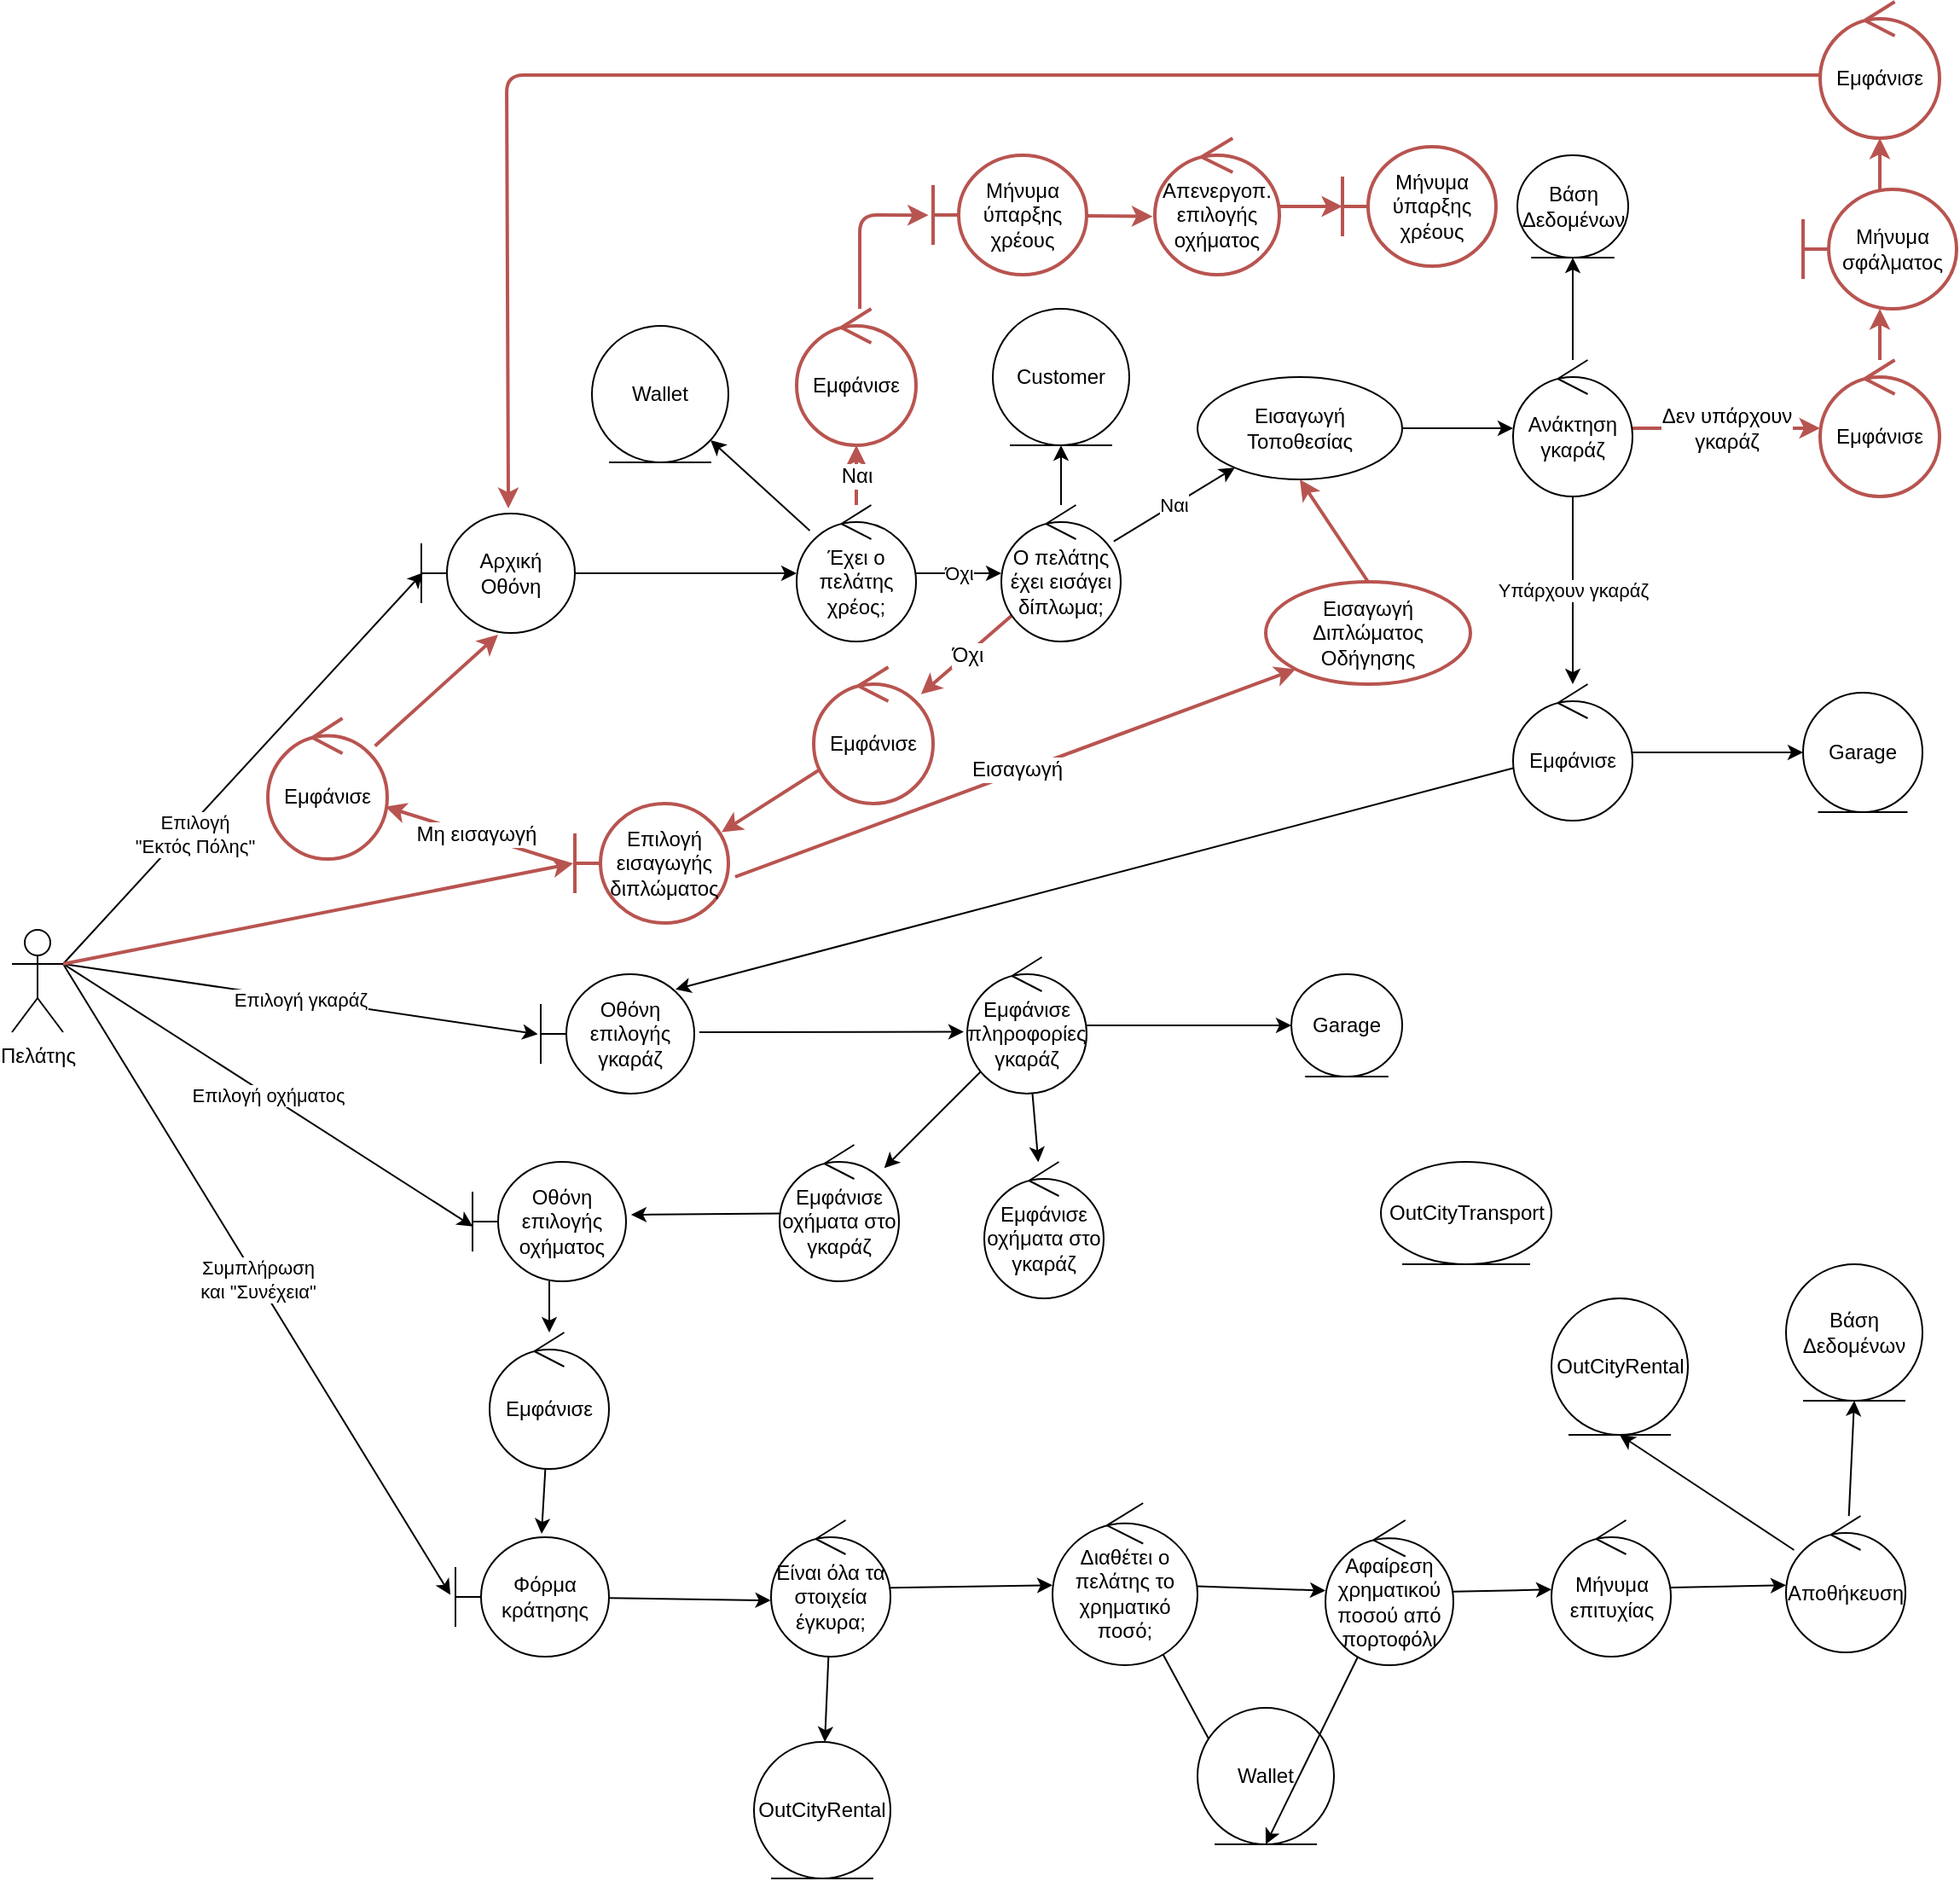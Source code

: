 <mxfile>
    <diagram id="-z3Yh579_QSOd7VFaLvF" name="Page-1">
        <mxGraphModel dx="2400" dy="714" grid="1" gridSize="10" guides="1" tooltips="1" connect="1" arrows="1" fold="1" page="1" pageScale="1" pageWidth="850" pageHeight="1100" math="0" shadow="0">
            <root>
                <mxCell id="0"/>
                <mxCell id="1" parent="0"/>
                <mxCell id="128" value="Επιλογή&lt;br&gt;&quot;Εκτός Πόλης&quot;" style="edgeStyle=none;html=1;exitX=1;exitY=0.333;exitDx=0;exitDy=0;exitPerimeter=0;entryX=0.011;entryY=0.494;entryDx=0;entryDy=0;entryPerimeter=0;" parent="1" source="2" target="126" edge="1">
                    <mxGeometry x="-0.307" y="-5" relative="1" as="geometry">
                        <Array as="points"/>
                        <mxPoint as="offset"/>
                    </mxGeometry>
                </mxCell>
                <mxCell id="148" value="Επιλογή γκαράζ" style="edgeStyle=none;html=1;exitX=1;exitY=0.333;exitDx=0;exitDy=0;exitPerimeter=0;entryX=-0.019;entryY=0.502;entryDx=0;entryDy=0;entryPerimeter=0;" parent="1" source="2" target="146" edge="1">
                    <mxGeometry relative="1" as="geometry">
                        <Array as="points"/>
                    </mxGeometry>
                </mxCell>
                <mxCell id="160" value="Επιλογή οχήματος" style="edgeStyle=none;html=1;exitX=1;exitY=0.333;exitDx=0;exitDy=0;exitPerimeter=0;entryX=0.002;entryY=0.541;entryDx=0;entryDy=0;entryPerimeter=0;" parent="1" source="2" target="157" edge="1">
                    <mxGeometry relative="1" as="geometry"/>
                </mxCell>
                <mxCell id="165" value="Συμπλήρωση&lt;br&gt;και &quot;Συνέχεια&quot;" style="edgeStyle=none;html=1;exitX=1;exitY=0.333;exitDx=0;exitDy=0;exitPerimeter=0;entryX=-0.033;entryY=0.482;entryDx=0;entryDy=0;entryPerimeter=0;" parent="1" source="2" target="163" edge="1">
                    <mxGeometry relative="1" as="geometry"/>
                </mxCell>
                <mxCell id="198" style="edgeStyle=none;html=1;exitX=1;exitY=0.333;exitDx=0;exitDy=0;exitPerimeter=0;entryX=-0.011;entryY=0.5;entryDx=0;entryDy=0;entryPerimeter=0;fontSize=12;fillColor=default;strokeColor=#b85450;strokeWidth=2;" edge="1" parent="1" source="2" target="196">
                    <mxGeometry relative="1" as="geometry">
                        <Array as="points"/>
                    </mxGeometry>
                </mxCell>
                <mxCell id="2" value="Πελάτης" style="shape=umlActor;verticalLabelPosition=bottom;verticalAlign=top;html=1;" parent="1" vertex="1">
                    <mxGeometry x="-20" y="644" width="30" height="60" as="geometry"/>
                </mxCell>
                <mxCell id="131" value="" style="edgeStyle=none;html=1;" parent="1" source="126" target="129" edge="1">
                    <mxGeometry relative="1" as="geometry"/>
                </mxCell>
                <mxCell id="126" value="Αρχική Οθόνη" style="shape=umlBoundary;whiteSpace=wrap;html=1;" parent="1" vertex="1">
                    <mxGeometry x="220" y="400" width="90" height="70" as="geometry"/>
                </mxCell>
                <mxCell id="133" value="Όχι" style="edgeStyle=none;html=1;" parent="1" source="129" target="132" edge="1">
                    <mxGeometry relative="1" as="geometry"/>
                </mxCell>
                <mxCell id="135" value="" style="edgeStyle=none;html=1;" parent="1" source="129" target="134" edge="1">
                    <mxGeometry relative="1" as="geometry"/>
                </mxCell>
                <mxCell id="186" value="Ναι" style="edgeStyle=none;html=1;fontSize=12;fillColor=default;strokeColor=#b85450;strokeWidth=2;" parent="1" source="129" target="185" edge="1">
                    <mxGeometry relative="1" as="geometry"/>
                </mxCell>
                <mxCell id="129" value="Έχει ο πελάτης χρέος;" style="ellipse;shape=umlControl;whiteSpace=wrap;html=1;" parent="1" vertex="1">
                    <mxGeometry x="440" y="395" width="70" height="80" as="geometry"/>
                </mxCell>
                <mxCell id="137" value="" style="edgeStyle=none;html=1;" parent="1" source="132" target="136" edge="1">
                    <mxGeometry relative="1" as="geometry"/>
                </mxCell>
                <mxCell id="139" value="Ναι" style="edgeStyle=none;html=1;" parent="1" source="132" target="138" edge="1">
                    <mxGeometry relative="1" as="geometry"/>
                </mxCell>
                <mxCell id="195" value="Όχι" style="edgeStyle=none;html=1;fontSize=12;fillColor=default;strokeColor=#b85450;strokeWidth=2;" edge="1" parent="1" source="132" target="194">
                    <mxGeometry relative="1" as="geometry"/>
                </mxCell>
                <mxCell id="132" value="Ο πελάτης έχει εισάγει δίπλωμα;" style="ellipse;shape=umlControl;whiteSpace=wrap;html=1;" parent="1" vertex="1">
                    <mxGeometry x="560" y="395" width="70" height="80" as="geometry"/>
                </mxCell>
                <mxCell id="134" value="Wallet" style="ellipse;shape=umlEntity;whiteSpace=wrap;html=1;" parent="1" vertex="1">
                    <mxGeometry x="320" y="290" width="80" height="80" as="geometry"/>
                </mxCell>
                <mxCell id="136" value="Customer" style="ellipse;shape=umlEntity;whiteSpace=wrap;html=1;" parent="1" vertex="1">
                    <mxGeometry x="555" y="280" width="80" height="80" as="geometry"/>
                </mxCell>
                <mxCell id="143" value="" style="edgeStyle=none;html=1;" parent="1" source="138" target="140" edge="1">
                    <mxGeometry relative="1" as="geometry"/>
                </mxCell>
                <mxCell id="138" value="Εισαγωγή Τοποθεσίας" style="ellipse;whiteSpace=wrap;html=1;" parent="1" vertex="1">
                    <mxGeometry x="675" y="320" width="120" height="60" as="geometry"/>
                </mxCell>
                <mxCell id="142" value="" style="edgeStyle=none;html=1;" parent="1" source="140" target="141" edge="1">
                    <mxGeometry relative="1" as="geometry"/>
                </mxCell>
                <mxCell id="145" value="Υπάρχουν γκαράζ" style="edgeStyle=none;html=1;" parent="1" source="140" target="144" edge="1">
                    <mxGeometry relative="1" as="geometry"/>
                </mxCell>
                <mxCell id="210" value="Δεν υπάρχουν&lt;br&gt;γκαράζ" style="edgeStyle=none;html=1;fontSize=12;fillColor=default;strokeColor=#b85450;strokeWidth=2;" edge="1" parent="1" source="140" target="209">
                    <mxGeometry relative="1" as="geometry"/>
                </mxCell>
                <mxCell id="140" value="Ανάκτηση γκαράζ" style="ellipse;shape=umlControl;whiteSpace=wrap;html=1;" parent="1" vertex="1">
                    <mxGeometry x="860" y="310" width="70" height="80" as="geometry"/>
                </mxCell>
                <mxCell id="141" value="Βάση Δεδομένων" style="ellipse;shape=umlEntity;whiteSpace=wrap;html=1;" parent="1" vertex="1">
                    <mxGeometry x="862.5" y="190" width="65" height="60" as="geometry"/>
                </mxCell>
                <mxCell id="147" style="edgeStyle=none;html=1;entryX=0.878;entryY=0.127;entryDx=0;entryDy=0;entryPerimeter=0;" parent="1" source="144" target="146" edge="1">
                    <mxGeometry relative="1" as="geometry">
                        <Array as="points"/>
                    </mxGeometry>
                </mxCell>
                <mxCell id="219" value="" style="edgeStyle=none;html=1;" edge="1" parent="1" source="144" target="218">
                    <mxGeometry relative="1" as="geometry"/>
                </mxCell>
                <mxCell id="144" value="Εμφάνισε" style="ellipse;shape=umlControl;whiteSpace=wrap;html=1;" parent="1" vertex="1">
                    <mxGeometry x="860" y="500" width="70" height="80" as="geometry"/>
                </mxCell>
                <mxCell id="150" style="edgeStyle=none;html=1;entryX=-0.029;entryY=0.547;entryDx=0;entryDy=0;entryPerimeter=0;exitX=1.033;exitY=0.486;exitDx=0;exitDy=0;exitPerimeter=0;" parent="1" source="146" target="149" edge="1">
                    <mxGeometry relative="1" as="geometry"/>
                </mxCell>
                <mxCell id="146" value="Οθόνη επιλογής γκαράζ" style="shape=umlBoundary;whiteSpace=wrap;html=1;" parent="1" vertex="1">
                    <mxGeometry x="290" y="670" width="90" height="70" as="geometry"/>
                </mxCell>
                <mxCell id="152" value="" style="edgeStyle=none;html=1;" parent="1" source="149" target="151" edge="1">
                    <mxGeometry relative="1" as="geometry"/>
                </mxCell>
                <mxCell id="154" value="" style="edgeStyle=none;html=1;" parent="1" source="149" target="153" edge="1">
                    <mxGeometry relative="1" as="geometry"/>
                </mxCell>
                <mxCell id="223" value="" style="edgeStyle=none;html=1;" edge="1" parent="1" source="149" target="222">
                    <mxGeometry relative="1" as="geometry"/>
                </mxCell>
                <mxCell id="149" value="Εμφάνισε πληροφορίες&lt;br&gt;γκαράζ" style="ellipse;shape=umlControl;whiteSpace=wrap;html=1;" parent="1" vertex="1">
                    <mxGeometry x="540" y="660" width="70" height="80" as="geometry"/>
                </mxCell>
                <mxCell id="151" value="Garage" style="ellipse;shape=umlEntity;whiteSpace=wrap;html=1;" parent="1" vertex="1">
                    <mxGeometry x="730" y="670" width="65" height="60" as="geometry"/>
                </mxCell>
                <mxCell id="159" style="edgeStyle=none;html=1;entryX=1.033;entryY=0.443;entryDx=0;entryDy=0;entryPerimeter=0;" parent="1" source="153" target="157" edge="1">
                    <mxGeometry relative="1" as="geometry"/>
                </mxCell>
                <mxCell id="153" value="Εμφάνισε οχήματα στο γκαράζ" style="ellipse;shape=umlControl;whiteSpace=wrap;html=1;" parent="1" vertex="1">
                    <mxGeometry x="430" y="770" width="70" height="80" as="geometry"/>
                </mxCell>
                <mxCell id="155" value="OutCityTransport" style="ellipse;shape=umlEntity;whiteSpace=wrap;html=1;" parent="1" vertex="1">
                    <mxGeometry x="782.5" y="780" width="100" height="60" as="geometry"/>
                </mxCell>
                <mxCell id="162" value="" style="edgeStyle=none;html=1;" parent="1" source="157" target="161" edge="1">
                    <mxGeometry relative="1" as="geometry"/>
                </mxCell>
                <mxCell id="157" value="Οθόνη επιλογής οχήματος" style="shape=umlBoundary;whiteSpace=wrap;html=1;" parent="1" vertex="1">
                    <mxGeometry x="250" y="780" width="90" height="70" as="geometry"/>
                </mxCell>
                <mxCell id="164" style="edgeStyle=none;html=1;entryX=0.561;entryY=-0.028;entryDx=0;entryDy=0;entryPerimeter=0;" parent="1" source="161" target="163" edge="1">
                    <mxGeometry relative="1" as="geometry"/>
                </mxCell>
                <mxCell id="161" value="Εμφάνισε" style="ellipse;shape=umlControl;whiteSpace=wrap;html=1;" parent="1" vertex="1">
                    <mxGeometry x="260" y="880" width="70" height="80" as="geometry"/>
                </mxCell>
                <mxCell id="167" style="edgeStyle=none;html=1;entryX=-0.003;entryY=0.588;entryDx=0;entryDy=0;entryPerimeter=0;" parent="1" source="163" target="166" edge="1">
                    <mxGeometry relative="1" as="geometry"/>
                </mxCell>
                <mxCell id="163" value="Φόρμα κράτησης" style="shape=umlBoundary;whiteSpace=wrap;html=1;" parent="1" vertex="1">
                    <mxGeometry x="240" y="1000" width="90" height="70" as="geometry"/>
                </mxCell>
                <mxCell id="169" value="" style="edgeStyle=none;html=1;" parent="1" source="166" target="168" edge="1">
                    <mxGeometry relative="1" as="geometry"/>
                </mxCell>
                <mxCell id="171" value="" style="edgeStyle=none;html=1;" parent="1" source="166" target="170" edge="1">
                    <mxGeometry relative="1" as="geometry"/>
                </mxCell>
                <mxCell id="166" value="Είναι όλα τα στοιχεία έγκυρα;" style="ellipse;shape=umlControl;whiteSpace=wrap;html=1;" parent="1" vertex="1">
                    <mxGeometry x="425" y="990" width="70" height="80" as="geometry"/>
                </mxCell>
                <mxCell id="173" value="" style="edgeStyle=none;html=1;entryX=0.5;entryY=1;entryDx=0;entryDy=0;" parent="1" source="168" target="172" edge="1">
                    <mxGeometry relative="1" as="geometry"/>
                </mxCell>
                <mxCell id="175" value="" style="edgeStyle=none;html=1;" parent="1" source="168" target="174" edge="1">
                    <mxGeometry relative="1" as="geometry"/>
                </mxCell>
                <mxCell id="168" value="Διαθέτει ο πελάτης το χρηματικό ποσό;" style="ellipse;shape=umlControl;whiteSpace=wrap;html=1;" parent="1" vertex="1">
                    <mxGeometry x="590" y="980" width="85" height="95" as="geometry"/>
                </mxCell>
                <mxCell id="170" value="OutCityRental" style="ellipse;shape=umlEntity;whiteSpace=wrap;html=1;" parent="1" vertex="1">
                    <mxGeometry x="415" y="1120" width="80" height="80" as="geometry"/>
                </mxCell>
                <mxCell id="172" value="Wallet" style="ellipse;shape=umlEntity;whiteSpace=wrap;html=1;" parent="1" vertex="1">
                    <mxGeometry x="675" y="1100" width="80" height="80" as="geometry"/>
                </mxCell>
                <mxCell id="178" value="" style="edgeStyle=none;html=1;" parent="1" source="174" target="177" edge="1">
                    <mxGeometry relative="1" as="geometry"/>
                </mxCell>
                <mxCell id="199" style="edgeStyle=none;html=1;entryX=0.5;entryY=1;entryDx=0;entryDy=0;" edge="1" parent="1" source="174" target="172">
                    <mxGeometry relative="1" as="geometry"/>
                </mxCell>
                <mxCell id="174" value="Αφαίρεση χρηματικού ποσού από πορτοφόλι" style="ellipse;shape=umlControl;whiteSpace=wrap;html=1;" parent="1" vertex="1">
                    <mxGeometry x="750" y="990" width="75" height="85" as="geometry"/>
                </mxCell>
                <mxCell id="180" value="" style="edgeStyle=none;html=1;" parent="1" source="177" target="179" edge="1">
                    <mxGeometry relative="1" as="geometry"/>
                </mxCell>
                <mxCell id="177" value="Μήνυμα επιτυχίας" style="ellipse;shape=umlControl;whiteSpace=wrap;html=1;" parent="1" vertex="1">
                    <mxGeometry x="882.5" y="990" width="70" height="80" as="geometry"/>
                </mxCell>
                <mxCell id="182" value="" style="edgeStyle=none;html=1;entryX=0.5;entryY=1;entryDx=0;entryDy=0;" parent="1" source="179" target="181" edge="1">
                    <mxGeometry relative="1" as="geometry"/>
                </mxCell>
                <mxCell id="184" style="edgeStyle=none;html=1;entryX=0.5;entryY=1;entryDx=0;entryDy=0;" parent="1" source="179" target="183" edge="1">
                    <mxGeometry relative="1" as="geometry"/>
                </mxCell>
                <mxCell id="179" value="Αποθήκευση" style="ellipse;shape=umlControl;whiteSpace=wrap;html=1;" parent="1" vertex="1">
                    <mxGeometry x="1020" y="987.5" width="70" height="80" as="geometry"/>
                </mxCell>
                <mxCell id="181" value="OutCityRental" style="ellipse;shape=umlEntity;whiteSpace=wrap;html=1;" parent="1" vertex="1">
                    <mxGeometry x="882.5" y="860" width="80" height="80" as="geometry"/>
                </mxCell>
                <mxCell id="183" value="Βάση Δεδομένων" style="ellipse;shape=umlEntity;whiteSpace=wrap;html=1;" parent="1" vertex="1">
                    <mxGeometry x="1020" y="840" width="80" height="80" as="geometry"/>
                </mxCell>
                <mxCell id="190" style="edgeStyle=none;html=1;entryX=-0.03;entryY=0.502;entryDx=0;entryDy=0;entryPerimeter=0;fontSize=12;fillColor=default;strokeColor=#b85450;strokeWidth=2;exitX=0.529;exitY=0;exitDx=0;exitDy=0;exitPerimeter=0;" parent="1" source="185" target="187" edge="1">
                    <mxGeometry relative="1" as="geometry">
                        <Array as="points">
                            <mxPoint x="477" y="225"/>
                        </Array>
                    </mxGeometry>
                </mxCell>
                <mxCell id="185" value="Εμφάνισε" style="ellipse;shape=umlControl;whiteSpace=wrap;html=1;fillColor=default;strokeColor=#b85450;strokeWidth=2;" parent="1" vertex="1">
                    <mxGeometry x="440" y="280" width="70" height="80" as="geometry"/>
                </mxCell>
                <mxCell id="191" style="edgeStyle=none;html=1;entryX=-0.018;entryY=0.573;entryDx=0;entryDy=0;entryPerimeter=0;fontSize=12;fillColor=default;strokeColor=#b85450;strokeWidth=2;" parent="1" source="187" target="188" edge="1">
                    <mxGeometry relative="1" as="geometry"/>
                </mxCell>
                <mxCell id="187" value="Μήνυμα ύπαρξης χρέους" style="shape=umlBoundary;whiteSpace=wrap;html=1;fillColor=none;strokeColor=#b85450;strokeWidth=2;" parent="1" vertex="1">
                    <mxGeometry x="520" y="190" width="90" height="70" as="geometry"/>
                </mxCell>
                <mxCell id="192" value="" style="edgeStyle=none;html=1;fontSize=12;fillColor=default;strokeColor=#b85450;strokeWidth=2;" parent="1" source="188" target="189" edge="1">
                    <mxGeometry relative="1" as="geometry"/>
                </mxCell>
                <mxCell id="188" value="Απενεργοπ. επιλογής οχήματος" style="ellipse;shape=umlControl;whiteSpace=wrap;html=1;fillColor=default;strokeColor=#b85450;strokeWidth=2;" parent="1" vertex="1">
                    <mxGeometry x="650" y="180" width="73" height="80" as="geometry"/>
                </mxCell>
                <mxCell id="189" value="Μήνυμα ύπαρξης χρέους" style="shape=umlBoundary;whiteSpace=wrap;html=1;fillColor=none;strokeColor=#b85450;strokeWidth=2;" parent="1" vertex="1">
                    <mxGeometry x="760" y="185" width="90" height="70" as="geometry"/>
                </mxCell>
                <mxCell id="197" style="edgeStyle=none;html=1;entryX=0.956;entryY=0.239;entryDx=0;entryDy=0;entryPerimeter=0;fontSize=12;fillColor=default;strokeColor=#b85450;strokeWidth=2;" edge="1" parent="1" source="194" target="196">
                    <mxGeometry relative="1" as="geometry">
                        <Array as="points"/>
                    </mxGeometry>
                </mxCell>
                <mxCell id="194" value="Εμφάνισε" style="ellipse;shape=umlControl;whiteSpace=wrap;html=1;strokeColor=#b85450;strokeWidth=2;" vertex="1" parent="1">
                    <mxGeometry x="450" y="490" width="70" height="80" as="geometry"/>
                </mxCell>
                <mxCell id="201" value="Μη εισαγωγή" style="edgeStyle=none;html=1;fontSize=12;fillColor=default;strokeColor=#b85450;strokeWidth=2;exitX=-0.056;exitY=0.5;exitDx=0;exitDy=0;exitPerimeter=0;" edge="1" parent="1" source="196" target="200">
                    <mxGeometry x="0.004" relative="1" as="geometry">
                        <mxPoint as="offset"/>
                    </mxGeometry>
                </mxCell>
                <mxCell id="206" value="Εισαγωγή" style="edgeStyle=none;html=1;fontSize=12;fillColor=default;strokeColor=#b85450;strokeWidth=2;entryX=0;entryY=1;entryDx=0;entryDy=0;exitX=1.044;exitY=0.614;exitDx=0;exitDy=0;exitPerimeter=0;" edge="1" parent="1" source="196" target="205">
                    <mxGeometry x="0.013" y="1" relative="1" as="geometry">
                        <Array as="points"/>
                        <mxPoint x="-1" as="offset"/>
                    </mxGeometry>
                </mxCell>
                <mxCell id="196" value="Επιλογή εισαγωγής διπλώματος" style="shape=umlBoundary;whiteSpace=wrap;html=1;strokeColor=#b85450;strokeWidth=2;" vertex="1" parent="1">
                    <mxGeometry x="310" y="570" width="90" height="70" as="geometry"/>
                </mxCell>
                <mxCell id="203" style="edgeStyle=none;html=1;entryX=0.5;entryY=1.014;entryDx=0;entryDy=0;entryPerimeter=0;fontSize=12;fillColor=default;strokeColor=#b85450;strokeWidth=2;" edge="1" parent="1" source="200" target="126">
                    <mxGeometry relative="1" as="geometry"/>
                </mxCell>
                <mxCell id="200" value="Εμφάνισε" style="ellipse;shape=umlControl;whiteSpace=wrap;html=1;fillColor=default;strokeColor=#b85450;strokeWidth=2;" vertex="1" parent="1">
                    <mxGeometry x="130" y="520" width="70" height="82.5" as="geometry"/>
                </mxCell>
                <mxCell id="207" style="edgeStyle=none;html=1;entryX=0.5;entryY=1;entryDx=0;entryDy=0;fontSize=12;fillColor=default;strokeColor=#b85450;strokeWidth=2;exitX=0.5;exitY=0;exitDx=0;exitDy=0;" edge="1" parent="1" source="205" target="138">
                    <mxGeometry relative="1" as="geometry">
                        <Array as="points"/>
                    </mxGeometry>
                </mxCell>
                <mxCell id="205" value="Εισαγωγή Διπλώματος Οδήγησης" style="ellipse;whiteSpace=wrap;html=1;strokeColor=#b85450;strokeWidth=2;" vertex="1" parent="1">
                    <mxGeometry x="715" y="440" width="120" height="60" as="geometry"/>
                </mxCell>
                <mxCell id="211" style="edgeStyle=none;html=1;exitX=0.014;exitY=0.538;exitDx=0;exitDy=0;exitPerimeter=0;fontSize=12;fillColor=default;strokeColor=#b85450;strokeWidth=2;entryX=0.567;entryY=-0.043;entryDx=0;entryDy=0;entryPerimeter=0;" edge="1" parent="1" source="213" target="126">
                    <mxGeometry relative="1" as="geometry">
                        <Array as="points">
                            <mxPoint x="660" y="143"/>
                            <mxPoint x="270" y="143"/>
                        </Array>
                        <mxPoint x="270" y="390" as="targetPoint"/>
                    </mxGeometry>
                </mxCell>
                <mxCell id="214" value="" style="edgeStyle=none;html=1;fontSize=12;fillColor=default;strokeColor=#b85450;strokeWidth=2;" edge="1" parent="1" source="209" target="212">
                    <mxGeometry relative="1" as="geometry"/>
                </mxCell>
                <mxCell id="209" value="Εμφάνισε" style="ellipse;shape=umlControl;whiteSpace=wrap;html=1;strokeColor=#b85450;strokeWidth=2;" vertex="1" parent="1">
                    <mxGeometry x="1040" y="310" width="70" height="80" as="geometry"/>
                </mxCell>
                <mxCell id="215" value="" style="edgeStyle=none;html=1;fontSize=12;fillColor=default;strokeColor=#b85450;strokeWidth=2;" edge="1" parent="1" source="212" target="213">
                    <mxGeometry relative="1" as="geometry"/>
                </mxCell>
                <mxCell id="212" value="Μήνυμα σφάλματος" style="shape=umlBoundary;whiteSpace=wrap;html=1;fillColor=none;strokeColor=#b85450;strokeWidth=2;" vertex="1" parent="1">
                    <mxGeometry x="1030" y="210" width="90" height="70" as="geometry"/>
                </mxCell>
                <mxCell id="213" value="Εμφάνισε" style="ellipse;shape=umlControl;whiteSpace=wrap;html=1;strokeColor=#b85450;strokeWidth=2;" vertex="1" parent="1">
                    <mxGeometry x="1040" y="100" width="70" height="80" as="geometry"/>
                </mxCell>
                <mxCell id="218" value="Garage" style="ellipse;shape=umlEntity;whiteSpace=wrap;html=1;" vertex="1" parent="1">
                    <mxGeometry x="1030" y="505" width="70" height="70" as="geometry"/>
                </mxCell>
                <mxCell id="222" value="Εμφάνισε οχήματα στο γκαράζ" style="ellipse;shape=umlControl;whiteSpace=wrap;html=1;" vertex="1" parent="1">
                    <mxGeometry x="550" y="780" width="70" height="80" as="geometry"/>
                </mxCell>
            </root>
        </mxGraphModel>
    </diagram>
</mxfile>